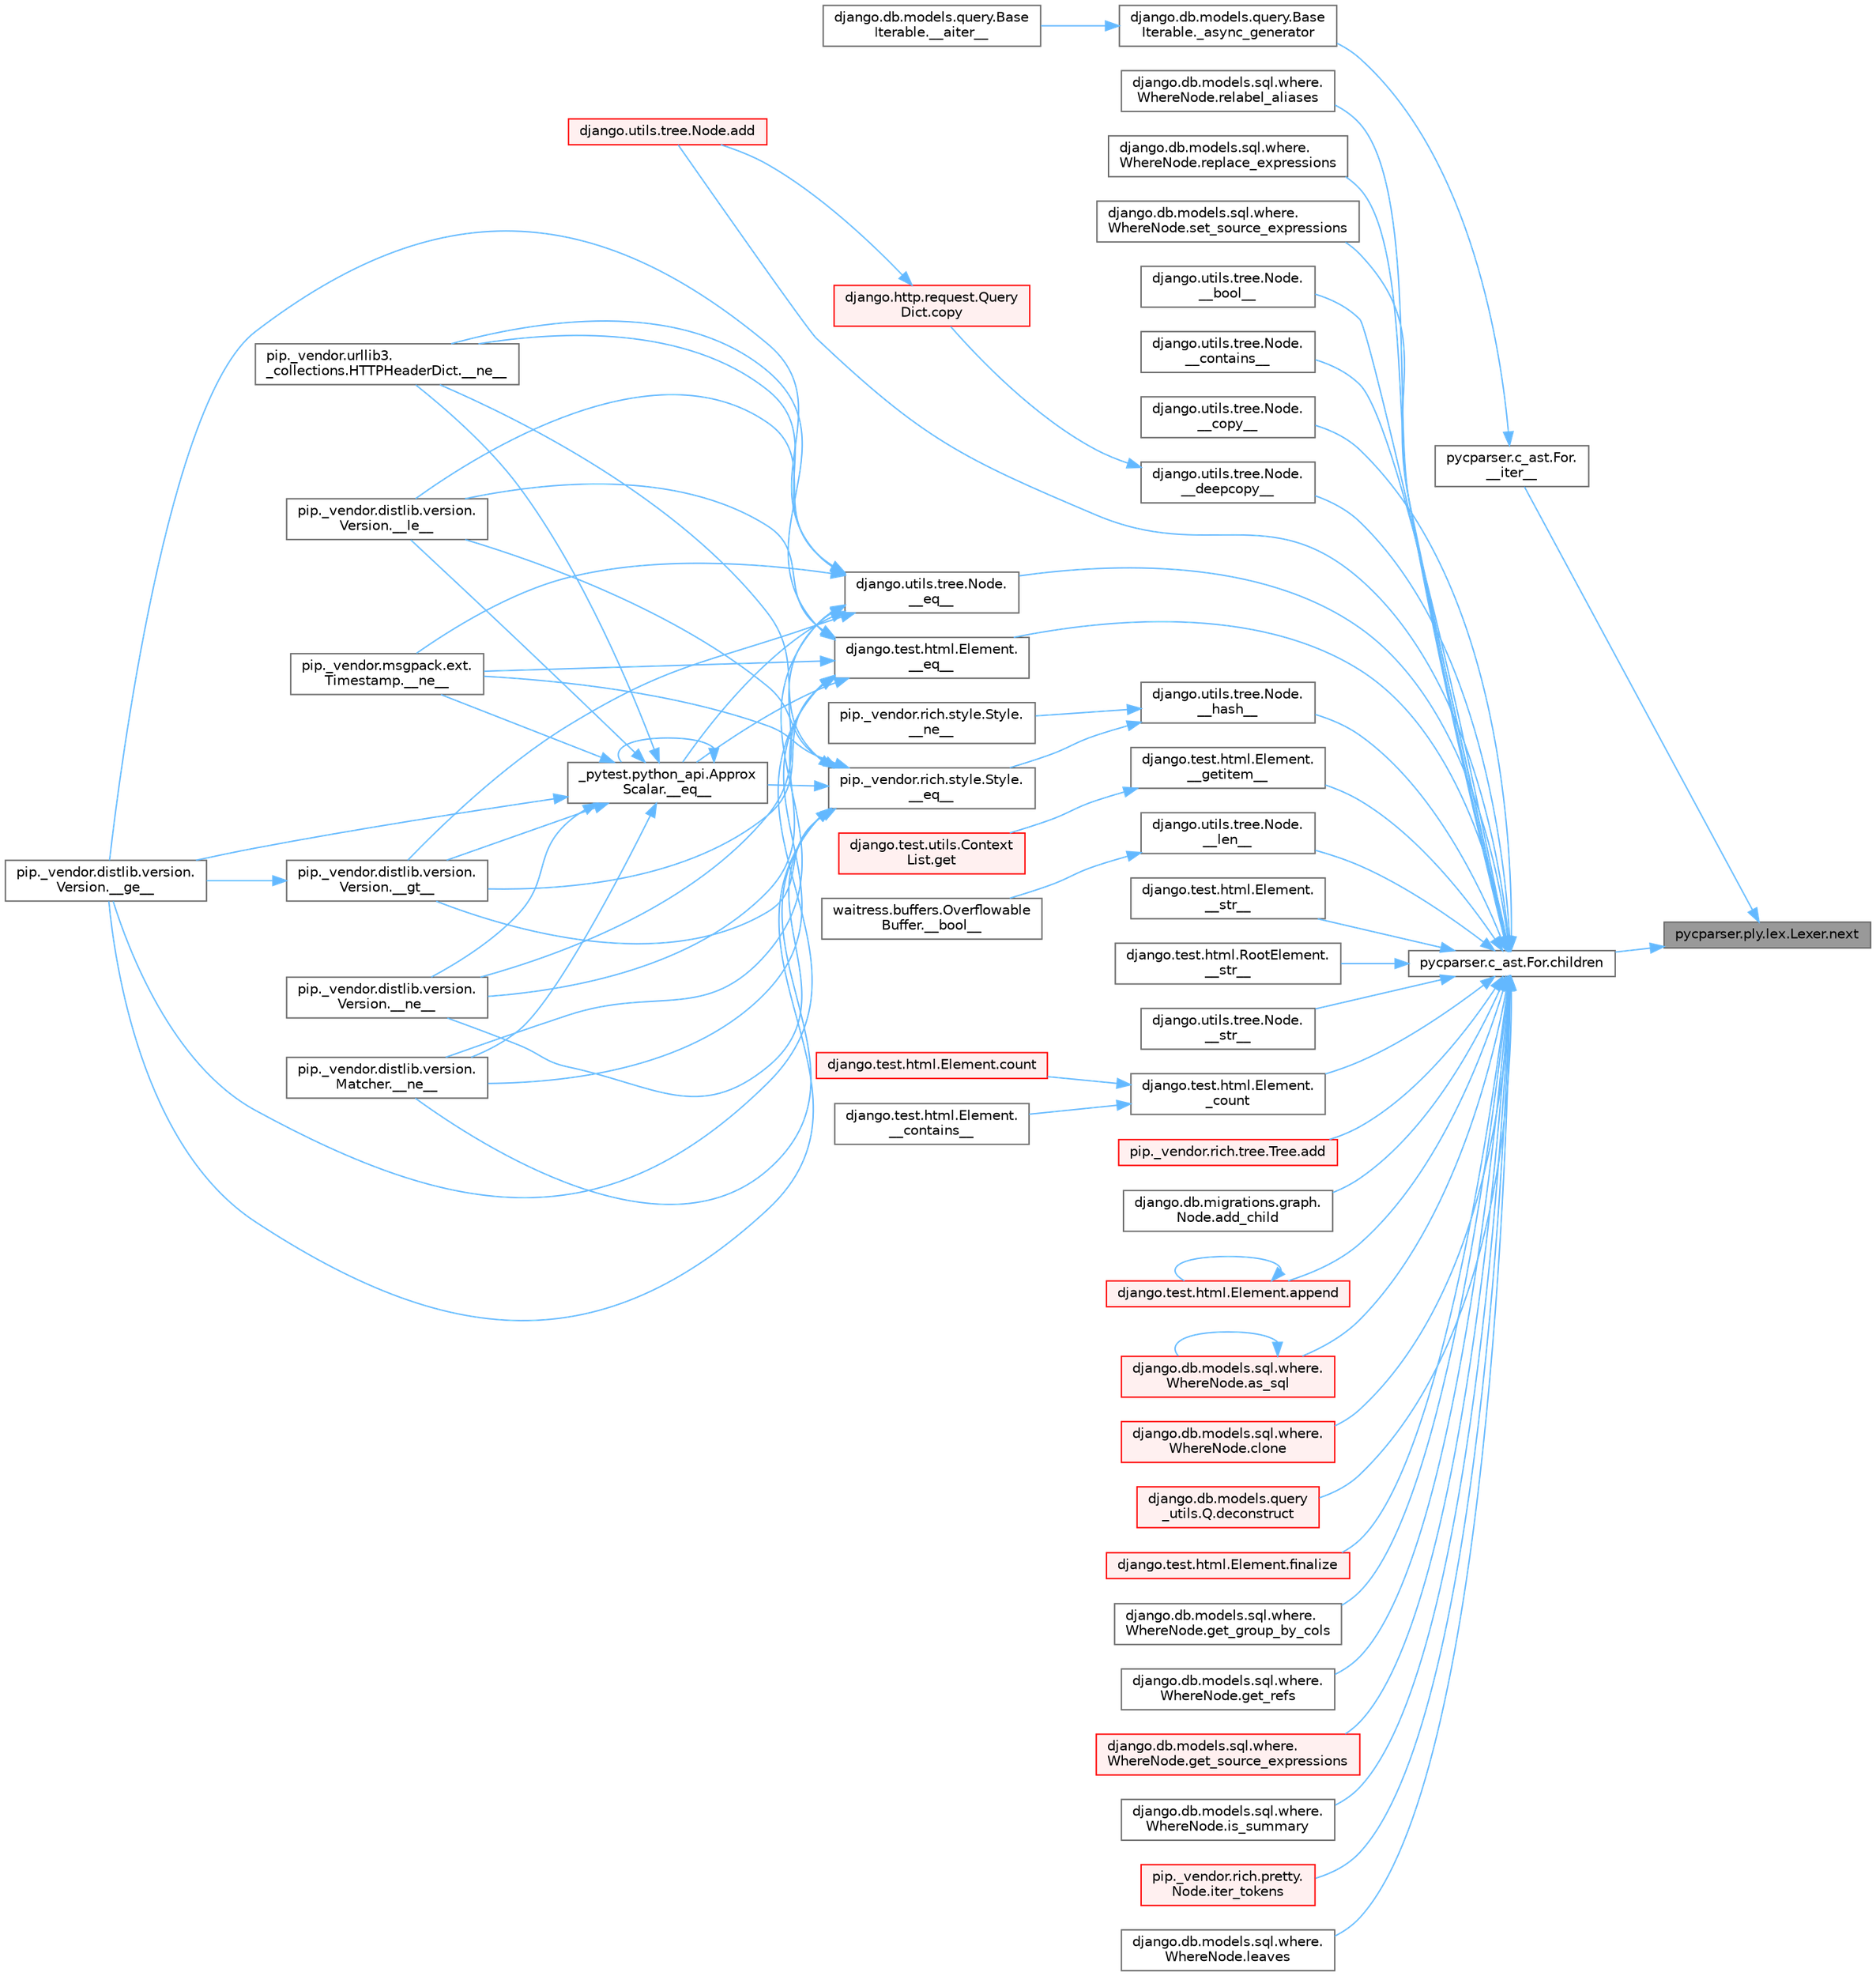 digraph "pycparser.ply.lex.Lexer.next"
{
 // LATEX_PDF_SIZE
  bgcolor="transparent";
  edge [fontname=Helvetica,fontsize=10,labelfontname=Helvetica,labelfontsize=10];
  node [fontname=Helvetica,fontsize=10,shape=box,height=0.2,width=0.4];
  rankdir="RL";
  Node1 [id="Node000001",label="pycparser.ply.lex.Lexer.next",height=0.2,width=0.4,color="gray40", fillcolor="grey60", style="filled", fontcolor="black",tooltip=" "];
  Node1 -> Node2 [id="edge1_Node000001_Node000002",dir="back",color="steelblue1",style="solid",tooltip=" "];
  Node2 [id="Node000002",label="pycparser.c_ast.For.\l__iter__",height=0.2,width=0.4,color="grey40", fillcolor="white", style="filled",URL="$classpycparser_1_1c__ast_1_1_for.html#a5ec4d376b5226521b188ad1e5ef7895b",tooltip=" "];
  Node2 -> Node3 [id="edge2_Node000002_Node000003",dir="back",color="steelblue1",style="solid",tooltip=" "];
  Node3 [id="Node000003",label="django.db.models.query.Base\lIterable._async_generator",height=0.2,width=0.4,color="grey40", fillcolor="white", style="filled",URL="$classdjango_1_1db_1_1models_1_1query_1_1_base_iterable.html#a3ecc2267976bc6628d1fe84d78355144",tooltip=" "];
  Node3 -> Node4 [id="edge3_Node000003_Node000004",dir="back",color="steelblue1",style="solid",tooltip=" "];
  Node4 [id="Node000004",label="django.db.models.query.Base\lIterable.__aiter__",height=0.2,width=0.4,color="grey40", fillcolor="white", style="filled",URL="$classdjango_1_1db_1_1models_1_1query_1_1_base_iterable.html#a43cb23849277ca87b702f8431492e8d9",tooltip=" "];
  Node1 -> Node5 [id="edge4_Node000001_Node000005",dir="back",color="steelblue1",style="solid",tooltip=" "];
  Node5 [id="Node000005",label="pycparser.c_ast.For.children",height=0.2,width=0.4,color="grey40", fillcolor="white", style="filled",URL="$classpycparser_1_1c__ast_1_1_for.html#a215c790814d9a305fc5046fec153fbe2",tooltip=" "];
  Node5 -> Node6 [id="edge5_Node000005_Node000006",dir="back",color="steelblue1",style="solid",tooltip=" "];
  Node6 [id="Node000006",label="django.utils.tree.Node.\l__bool__",height=0.2,width=0.4,color="grey40", fillcolor="white", style="filled",URL="$classdjango_1_1utils_1_1tree_1_1_node.html#a70a56e9492f929d850eebc44de75e25c",tooltip=" "];
  Node5 -> Node7 [id="edge6_Node000005_Node000007",dir="back",color="steelblue1",style="solid",tooltip=" "];
  Node7 [id="Node000007",label="django.utils.tree.Node.\l__contains__",height=0.2,width=0.4,color="grey40", fillcolor="white", style="filled",URL="$classdjango_1_1utils_1_1tree_1_1_node.html#ab55c47b46f14e5fde108b1c3cf95d93a",tooltip=" "];
  Node5 -> Node8 [id="edge7_Node000005_Node000008",dir="back",color="steelblue1",style="solid",tooltip=" "];
  Node8 [id="Node000008",label="django.utils.tree.Node.\l__copy__",height=0.2,width=0.4,color="grey40", fillcolor="white", style="filled",URL="$classdjango_1_1utils_1_1tree_1_1_node.html#abae878f6b4500b8b241c23d8fac46e63",tooltip=" "];
  Node5 -> Node9 [id="edge8_Node000005_Node000009",dir="back",color="steelblue1",style="solid",tooltip=" "];
  Node9 [id="Node000009",label="django.utils.tree.Node.\l__deepcopy__",height=0.2,width=0.4,color="grey40", fillcolor="white", style="filled",URL="$classdjango_1_1utils_1_1tree_1_1_node.html#a38840c46ded3963808edbeec90765d6b",tooltip=" "];
  Node9 -> Node10 [id="edge9_Node000009_Node000010",dir="back",color="steelblue1",style="solid",tooltip=" "];
  Node10 [id="Node000010",label="django.http.request.Query\lDict.copy",height=0.2,width=0.4,color="red", fillcolor="#FFF0F0", style="filled",URL="$classdjango_1_1http_1_1request_1_1_query_dict.html#ada9e4956e62868c5587b9ffde7b358b5",tooltip=" "];
  Node10 -> Node169 [id="edge10_Node000010_Node000169",dir="back",color="steelblue1",style="solid",tooltip=" "];
  Node169 [id="Node000169",label="django.utils.tree.Node.add",height=0.2,width=0.4,color="red", fillcolor="#FFF0F0", style="filled",URL="$classdjango_1_1utils_1_1tree_1_1_node.html#a2c883d105b5c9cfd32bff72c7469f18c",tooltip=" "];
  Node5 -> Node963 [id="edge11_Node000005_Node000963",dir="back",color="steelblue1",style="solid",tooltip=" "];
  Node963 [id="Node000963",label="django.test.html.Element.\l__eq__",height=0.2,width=0.4,color="grey40", fillcolor="white", style="filled",URL="$classdjango_1_1test_1_1html_1_1_element.html#a287e83f2ae4a6f13b9e00d7b70ee5d47",tooltip=" "];
  Node963 -> Node83 [id="edge12_Node000963_Node000083",dir="back",color="steelblue1",style="solid",tooltip=" "];
  Node83 [id="Node000083",label="_pytest.python_api.Approx\lScalar.__eq__",height=0.2,width=0.4,color="grey40", fillcolor="white", style="filled",URL="$class__pytest_1_1python__api_1_1_approx_scalar.html#af4601ee4ca7409927f88c83ebfc3d923",tooltip=" "];
  Node83 -> Node83 [id="edge13_Node000083_Node000083",dir="back",color="steelblue1",style="solid",tooltip=" "];
  Node83 -> Node84 [id="edge14_Node000083_Node000084",dir="back",color="steelblue1",style="solid",tooltip=" "];
  Node84 [id="Node000084",label="pip._vendor.distlib.version.\lVersion.__ge__",height=0.2,width=0.4,color="grey40", fillcolor="white", style="filled",URL="$classpip_1_1__vendor_1_1distlib_1_1version_1_1_version.html#aa6b7b889cebc687ddb5ed9040d01b1ec",tooltip=" "];
  Node83 -> Node85 [id="edge15_Node000083_Node000085",dir="back",color="steelblue1",style="solid",tooltip=" "];
  Node85 [id="Node000085",label="pip._vendor.distlib.version.\lVersion.__gt__",height=0.2,width=0.4,color="grey40", fillcolor="white", style="filled",URL="$classpip_1_1__vendor_1_1distlib_1_1version_1_1_version.html#a51cf0c8da1bb6829173ff6861b10cb5f",tooltip=" "];
  Node85 -> Node84 [id="edge16_Node000085_Node000084",dir="back",color="steelblue1",style="solid",tooltip=" "];
  Node83 -> Node86 [id="edge17_Node000083_Node000086",dir="back",color="steelblue1",style="solid",tooltip=" "];
  Node86 [id="Node000086",label="pip._vendor.distlib.version.\lVersion.__le__",height=0.2,width=0.4,color="grey40", fillcolor="white", style="filled",URL="$classpip_1_1__vendor_1_1distlib_1_1version_1_1_version.html#ae5e2c5d9b76377e286fcf92a382cbb8b",tooltip=" "];
  Node83 -> Node87 [id="edge18_Node000083_Node000087",dir="back",color="steelblue1",style="solid",tooltip=" "];
  Node87 [id="Node000087",label="pip._vendor.distlib.version.\lMatcher.__ne__",height=0.2,width=0.4,color="grey40", fillcolor="white", style="filled",URL="$classpip_1_1__vendor_1_1distlib_1_1version_1_1_matcher.html#a24f8f8a4686bff3018fee5d22f4e02f1",tooltip=" "];
  Node83 -> Node88 [id="edge19_Node000083_Node000088",dir="back",color="steelblue1",style="solid",tooltip=" "];
  Node88 [id="Node000088",label="pip._vendor.distlib.version.\lVersion.__ne__",height=0.2,width=0.4,color="grey40", fillcolor="white", style="filled",URL="$classpip_1_1__vendor_1_1distlib_1_1version_1_1_version.html#aea3cdf6db007318ab1a2e8d144e2a4a1",tooltip=" "];
  Node83 -> Node89 [id="edge20_Node000083_Node000089",dir="back",color="steelblue1",style="solid",tooltip=" "];
  Node89 [id="Node000089",label="pip._vendor.msgpack.ext.\lTimestamp.__ne__",height=0.2,width=0.4,color="grey40", fillcolor="white", style="filled",URL="$classpip_1_1__vendor_1_1msgpack_1_1ext_1_1_timestamp.html#ac38b8cada8075f7a1133b06bc99b2317",tooltip=" "];
  Node83 -> Node90 [id="edge21_Node000083_Node000090",dir="back",color="steelblue1",style="solid",tooltip=" "];
  Node90 [id="Node000090",label="pip._vendor.urllib3.\l_collections.HTTPHeaderDict.__ne__",height=0.2,width=0.4,color="grey40", fillcolor="white", style="filled",URL="$classpip_1_1__vendor_1_1urllib3_1_1__collections_1_1_h_t_t_p_header_dict.html#aa7766a9499d33160a1258e140e35a806",tooltip=" "];
  Node963 -> Node84 [id="edge22_Node000963_Node000084",dir="back",color="steelblue1",style="solid",tooltip=" "];
  Node963 -> Node85 [id="edge23_Node000963_Node000085",dir="back",color="steelblue1",style="solid",tooltip=" "];
  Node963 -> Node86 [id="edge24_Node000963_Node000086",dir="back",color="steelblue1",style="solid",tooltip=" "];
  Node963 -> Node87 [id="edge25_Node000963_Node000087",dir="back",color="steelblue1",style="solid",tooltip=" "];
  Node963 -> Node88 [id="edge26_Node000963_Node000088",dir="back",color="steelblue1",style="solid",tooltip=" "];
  Node963 -> Node89 [id="edge27_Node000963_Node000089",dir="back",color="steelblue1",style="solid",tooltip=" "];
  Node963 -> Node90 [id="edge28_Node000963_Node000090",dir="back",color="steelblue1",style="solid",tooltip=" "];
  Node5 -> Node1192 [id="edge29_Node000005_Node001192",dir="back",color="steelblue1",style="solid",tooltip=" "];
  Node1192 [id="Node001192",label="django.utils.tree.Node.\l__eq__",height=0.2,width=0.4,color="grey40", fillcolor="white", style="filled",URL="$classdjango_1_1utils_1_1tree_1_1_node.html#a0004316d098c61c046aef21dece2cce8",tooltip=" "];
  Node1192 -> Node83 [id="edge30_Node001192_Node000083",dir="back",color="steelblue1",style="solid",tooltip=" "];
  Node1192 -> Node84 [id="edge31_Node001192_Node000084",dir="back",color="steelblue1",style="solid",tooltip=" "];
  Node1192 -> Node85 [id="edge32_Node001192_Node000085",dir="back",color="steelblue1",style="solid",tooltip=" "];
  Node1192 -> Node86 [id="edge33_Node001192_Node000086",dir="back",color="steelblue1",style="solid",tooltip=" "];
  Node1192 -> Node87 [id="edge34_Node001192_Node000087",dir="back",color="steelblue1",style="solid",tooltip=" "];
  Node1192 -> Node88 [id="edge35_Node001192_Node000088",dir="back",color="steelblue1",style="solid",tooltip=" "];
  Node1192 -> Node89 [id="edge36_Node001192_Node000089",dir="back",color="steelblue1",style="solid",tooltip=" "];
  Node1192 -> Node90 [id="edge37_Node001192_Node000090",dir="back",color="steelblue1",style="solid",tooltip=" "];
  Node5 -> Node1193 [id="edge38_Node000005_Node001193",dir="back",color="steelblue1",style="solid",tooltip=" "];
  Node1193 [id="Node001193",label="django.test.html.Element.\l__getitem__",height=0.2,width=0.4,color="grey40", fillcolor="white", style="filled",URL="$classdjango_1_1test_1_1html_1_1_element.html#a50df5974a8fa0b0bdc93fdbeb2db7a49",tooltip=" "];
  Node1193 -> Node22 [id="edge39_Node001193_Node000022",dir="back",color="steelblue1",style="solid",tooltip=" "];
  Node22 [id="Node000022",label="django.test.utils.Context\lList.get",height=0.2,width=0.4,color="red", fillcolor="#FFF0F0", style="filled",URL="$classdjango_1_1test_1_1utils_1_1_context_list.html#a1797663a8ac92f44dcb9ad281a896842",tooltip=" "];
  Node5 -> Node1194 [id="edge40_Node000005_Node001194",dir="back",color="steelblue1",style="solid",tooltip=" "];
  Node1194 [id="Node001194",label="django.utils.tree.Node.\l__hash__",height=0.2,width=0.4,color="grey40", fillcolor="white", style="filled",URL="$classdjango_1_1utils_1_1tree_1_1_node.html#ad90478bdeb4e4284385a20cb629f5b9c",tooltip=" "];
  Node1194 -> Node93 [id="edge41_Node001194_Node000093",dir="back",color="steelblue1",style="solid",tooltip=" "];
  Node93 [id="Node000093",label="pip._vendor.rich.style.Style.\l__eq__",height=0.2,width=0.4,color="grey40", fillcolor="white", style="filled",URL="$classpip_1_1__vendor_1_1rich_1_1style_1_1_style.html#aa1040cd22d3171dc8ac3f0ce31653284",tooltip=" "];
  Node93 -> Node83 [id="edge42_Node000093_Node000083",dir="back",color="steelblue1",style="solid",tooltip=" "];
  Node93 -> Node84 [id="edge43_Node000093_Node000084",dir="back",color="steelblue1",style="solid",tooltip=" "];
  Node93 -> Node85 [id="edge44_Node000093_Node000085",dir="back",color="steelblue1",style="solid",tooltip=" "];
  Node93 -> Node86 [id="edge45_Node000093_Node000086",dir="back",color="steelblue1",style="solid",tooltip=" "];
  Node93 -> Node87 [id="edge46_Node000093_Node000087",dir="back",color="steelblue1",style="solid",tooltip=" "];
  Node93 -> Node88 [id="edge47_Node000093_Node000088",dir="back",color="steelblue1",style="solid",tooltip=" "];
  Node93 -> Node89 [id="edge48_Node000093_Node000089",dir="back",color="steelblue1",style="solid",tooltip=" "];
  Node93 -> Node90 [id="edge49_Node000093_Node000090",dir="back",color="steelblue1",style="solid",tooltip=" "];
  Node1194 -> Node94 [id="edge50_Node001194_Node000094",dir="back",color="steelblue1",style="solid",tooltip=" "];
  Node94 [id="Node000094",label="pip._vendor.rich.style.Style.\l__ne__",height=0.2,width=0.4,color="grey40", fillcolor="white", style="filled",URL="$classpip_1_1__vendor_1_1rich_1_1style_1_1_style.html#a97595d869459e2d619505c87c0b9fe81",tooltip=" "];
  Node5 -> Node1195 [id="edge51_Node000005_Node001195",dir="back",color="steelblue1",style="solid",tooltip=" "];
  Node1195 [id="Node001195",label="django.utils.tree.Node.\l__len__",height=0.2,width=0.4,color="grey40", fillcolor="white", style="filled",URL="$classdjango_1_1utils_1_1tree_1_1_node.html#adfb069350f968cc822337df8dd3972cd",tooltip=" "];
  Node1195 -> Node121 [id="edge52_Node001195_Node000121",dir="back",color="steelblue1",style="solid",tooltip=" "];
  Node121 [id="Node000121",label="waitress.buffers.Overflowable\lBuffer.__bool__",height=0.2,width=0.4,color="grey40", fillcolor="white", style="filled",URL="$classwaitress_1_1buffers_1_1_overflowable_buffer.html#afb6d9eccdeea0e50b91f9281878e017a",tooltip=" "];
  Node5 -> Node1019 [id="edge53_Node000005_Node001019",dir="back",color="steelblue1",style="solid",tooltip=" "];
  Node1019 [id="Node001019",label="django.test.html.Element.\l__str__",height=0.2,width=0.4,color="grey40", fillcolor="white", style="filled",URL="$classdjango_1_1test_1_1html_1_1_element.html#a64d65b77132b5ae721ff0862e0440d38",tooltip=" "];
  Node5 -> Node1196 [id="edge54_Node000005_Node001196",dir="back",color="steelblue1",style="solid",tooltip=" "];
  Node1196 [id="Node001196",label="django.test.html.RootElement.\l__str__",height=0.2,width=0.4,color="grey40", fillcolor="white", style="filled",URL="$classdjango_1_1test_1_1html_1_1_root_element.html#a0a23f27acaaafe4eec2628245fbfd399",tooltip=" "];
  Node5 -> Node1197 [id="edge55_Node000005_Node001197",dir="back",color="steelblue1",style="solid",tooltip=" "];
  Node1197 [id="Node001197",label="django.utils.tree.Node.\l__str__",height=0.2,width=0.4,color="grey40", fillcolor="white", style="filled",URL="$classdjango_1_1utils_1_1tree_1_1_node.html#af5edff9bf0b3238652c57425e2eda469",tooltip=" "];
  Node5 -> Node1198 [id="edge56_Node000005_Node001198",dir="back",color="steelblue1",style="solid",tooltip=" "];
  Node1198 [id="Node001198",label="django.test.html.Element.\l_count",height=0.2,width=0.4,color="grey40", fillcolor="white", style="filled",URL="$classdjango_1_1test_1_1html_1_1_element.html#a41931b250e40c64a492d92a08ecda738",tooltip=" "];
  Node1198 -> Node1199 [id="edge57_Node001198_Node001199",dir="back",color="steelblue1",style="solid",tooltip=" "];
  Node1199 [id="Node001199",label="django.test.html.Element.\l__contains__",height=0.2,width=0.4,color="grey40", fillcolor="white", style="filled",URL="$classdjango_1_1test_1_1html_1_1_element.html#a227aa6f6e0a822f619c2187f566e9e01",tooltip=" "];
  Node1198 -> Node1200 [id="edge58_Node001198_Node001200",dir="back",color="steelblue1",style="solid",tooltip=" "];
  Node1200 [id="Node001200",label="django.test.html.Element.count",height=0.2,width=0.4,color="red", fillcolor="#FFF0F0", style="filled",URL="$classdjango_1_1test_1_1html_1_1_element.html#a4ec3c5c3429fb44a2715de6f0fab7864",tooltip=" "];
  Node5 -> Node169 [id="edge59_Node000005_Node000169",dir="back",color="steelblue1",style="solid",tooltip=" "];
  Node5 -> Node1214 [id="edge60_Node000005_Node001214",dir="back",color="steelblue1",style="solid",tooltip=" "];
  Node1214 [id="Node001214",label="pip._vendor.rich.tree.Tree.add",height=0.2,width=0.4,color="red", fillcolor="#FFF0F0", style="filled",URL="$classpip_1_1__vendor_1_1rich_1_1tree_1_1_tree.html#a0ce550864757b1ee2756237b6e754aae",tooltip=" "];
  Node5 -> Node1215 [id="edge61_Node000005_Node001215",dir="back",color="steelblue1",style="solid",tooltip=" "];
  Node1215 [id="Node001215",label="django.db.migrations.graph.\lNode.add_child",height=0.2,width=0.4,color="grey40", fillcolor="white", style="filled",URL="$classdjango_1_1db_1_1migrations_1_1graph_1_1_node.html#ab19fb2c4c58dbfa6d5223c59d5cad529",tooltip=" "];
  Node5 -> Node1216 [id="edge62_Node000005_Node001216",dir="back",color="steelblue1",style="solid",tooltip=" "];
  Node1216 [id="Node001216",label="django.test.html.Element.append",height=0.2,width=0.4,color="red", fillcolor="#FFF0F0", style="filled",URL="$classdjango_1_1test_1_1html_1_1_element.html#a777b8a687c36ca1eae49eabec1963e0c",tooltip=" "];
  Node1216 -> Node1216 [id="edge63_Node001216_Node001216",dir="back",color="steelblue1",style="solid",tooltip=" "];
  Node5 -> Node1217 [id="edge64_Node000005_Node001217",dir="back",color="steelblue1",style="solid",tooltip=" "];
  Node1217 [id="Node001217",label="django.db.models.sql.where.\lWhereNode.as_sql",height=0.2,width=0.4,color="red", fillcolor="#FFF0F0", style="filled",URL="$classdjango_1_1db_1_1models_1_1sql_1_1where_1_1_where_node.html#aea3cf4a913c71f0c181e6e81b819b590",tooltip=" "];
  Node1217 -> Node1217 [id="edge65_Node001217_Node001217",dir="back",color="steelblue1",style="solid",tooltip=" "];
  Node5 -> Node302 [id="edge66_Node000005_Node000302",dir="back",color="steelblue1",style="solid",tooltip=" "];
  Node302 [id="Node000302",label="django.db.models.sql.where.\lWhereNode.clone",height=0.2,width=0.4,color="red", fillcolor="#FFF0F0", style="filled",URL="$classdjango_1_1db_1_1models_1_1sql_1_1where_1_1_where_node.html#a0faff63950b774ce4ad391ea1f6b6d2c",tooltip=" "];
  Node5 -> Node1218 [id="edge67_Node000005_Node001218",dir="back",color="steelblue1",style="solid",tooltip=" "];
  Node1218 [id="Node001218",label="django.db.models.query\l_utils.Q.deconstruct",height=0.2,width=0.4,color="red", fillcolor="#FFF0F0", style="filled",URL="$classdjango_1_1db_1_1models_1_1query__utils_1_1_q.html#ac606e6b94b4af8af0edbd144709ff4d9",tooltip=" "];
  Node5 -> Node1219 [id="edge68_Node000005_Node001219",dir="back",color="steelblue1",style="solid",tooltip=" "];
  Node1219 [id="Node001219",label="django.test.html.Element.finalize",height=0.2,width=0.4,color="red", fillcolor="#FFF0F0", style="filled",URL="$classdjango_1_1test_1_1html_1_1_element.html#a43e85666da059388c8c88f8c4728d412",tooltip=" "];
  Node5 -> Node1222 [id="edge69_Node000005_Node001222",dir="back",color="steelblue1",style="solid",tooltip=" "];
  Node1222 [id="Node001222",label="django.db.models.sql.where.\lWhereNode.get_group_by_cols",height=0.2,width=0.4,color="grey40", fillcolor="white", style="filled",URL="$classdjango_1_1db_1_1models_1_1sql_1_1where_1_1_where_node.html#a8a251bb874845d5d826007c1bd01becd",tooltip=" "];
  Node5 -> Node1223 [id="edge70_Node000005_Node001223",dir="back",color="steelblue1",style="solid",tooltip=" "];
  Node1223 [id="Node001223",label="django.db.models.sql.where.\lWhereNode.get_refs",height=0.2,width=0.4,color="grey40", fillcolor="white", style="filled",URL="$classdjango_1_1db_1_1models_1_1sql_1_1where_1_1_where_node.html#a0fca493aedbb4f97cc371002f61705f8",tooltip=" "];
  Node5 -> Node1224 [id="edge71_Node000005_Node001224",dir="back",color="steelblue1",style="solid",tooltip=" "];
  Node1224 [id="Node001224",label="django.db.models.sql.where.\lWhereNode.get_source_expressions",height=0.2,width=0.4,color="red", fillcolor="#FFF0F0", style="filled",URL="$classdjango_1_1db_1_1models_1_1sql_1_1where_1_1_where_node.html#ae3155308ff1faf4914e3e7f0134f49d7",tooltip=" "];
  Node5 -> Node1560 [id="edge72_Node000005_Node001560",dir="back",color="steelblue1",style="solid",tooltip=" "];
  Node1560 [id="Node001560",label="django.db.models.sql.where.\lWhereNode.is_summary",height=0.2,width=0.4,color="grey40", fillcolor="white", style="filled",URL="$classdjango_1_1db_1_1models_1_1sql_1_1where_1_1_where_node.html#a5ccaa2ffb892fb471dcc890c220f2870",tooltip=" "];
  Node5 -> Node1561 [id="edge73_Node000005_Node001561",dir="back",color="steelblue1",style="solid",tooltip=" "];
  Node1561 [id="Node001561",label="pip._vendor.rich.pretty.\lNode.iter_tokens",height=0.2,width=0.4,color="red", fillcolor="#FFF0F0", style="filled",URL="$classpip_1_1__vendor_1_1rich_1_1pretty_1_1_node.html#a0aa14e355c4ac08308ae1a96f9d3ebc2",tooltip=" "];
  Node5 -> Node1564 [id="edge74_Node000005_Node001564",dir="back",color="steelblue1",style="solid",tooltip=" "];
  Node1564 [id="Node001564",label="django.db.models.sql.where.\lWhereNode.leaves",height=0.2,width=0.4,color="grey40", fillcolor="white", style="filled",URL="$classdjango_1_1db_1_1models_1_1sql_1_1where_1_1_where_node.html#a517032e8f6a9c2ab5667dfa7af5e7c78",tooltip=" "];
  Node5 -> Node1565 [id="edge75_Node000005_Node001565",dir="back",color="steelblue1",style="solid",tooltip=" "];
  Node1565 [id="Node001565",label="django.db.models.sql.where.\lWhereNode.relabel_aliases",height=0.2,width=0.4,color="grey40", fillcolor="white", style="filled",URL="$classdjango_1_1db_1_1models_1_1sql_1_1where_1_1_where_node.html#aa711da79e8d50721aac88462d8fd7aa3",tooltip=" "];
  Node5 -> Node341 [id="edge76_Node000005_Node000341",dir="back",color="steelblue1",style="solid",tooltip=" "];
  Node341 [id="Node000341",label="django.db.models.sql.where.\lWhereNode.replace_expressions",height=0.2,width=0.4,color="grey40", fillcolor="white", style="filled",URL="$classdjango_1_1db_1_1models_1_1sql_1_1where_1_1_where_node.html#a1cc3580a7f4a51605b52ae4a9653b3ac",tooltip=" "];
  Node5 -> Node1566 [id="edge77_Node000005_Node001566",dir="back",color="steelblue1",style="solid",tooltip=" "];
  Node1566 [id="Node001566",label="django.db.models.sql.where.\lWhereNode.set_source_expressions",height=0.2,width=0.4,color="grey40", fillcolor="white", style="filled",URL="$classdjango_1_1db_1_1models_1_1sql_1_1where_1_1_where_node.html#a23354972ea3d95bd6c33df045d213ed6",tooltip=" "];
}
